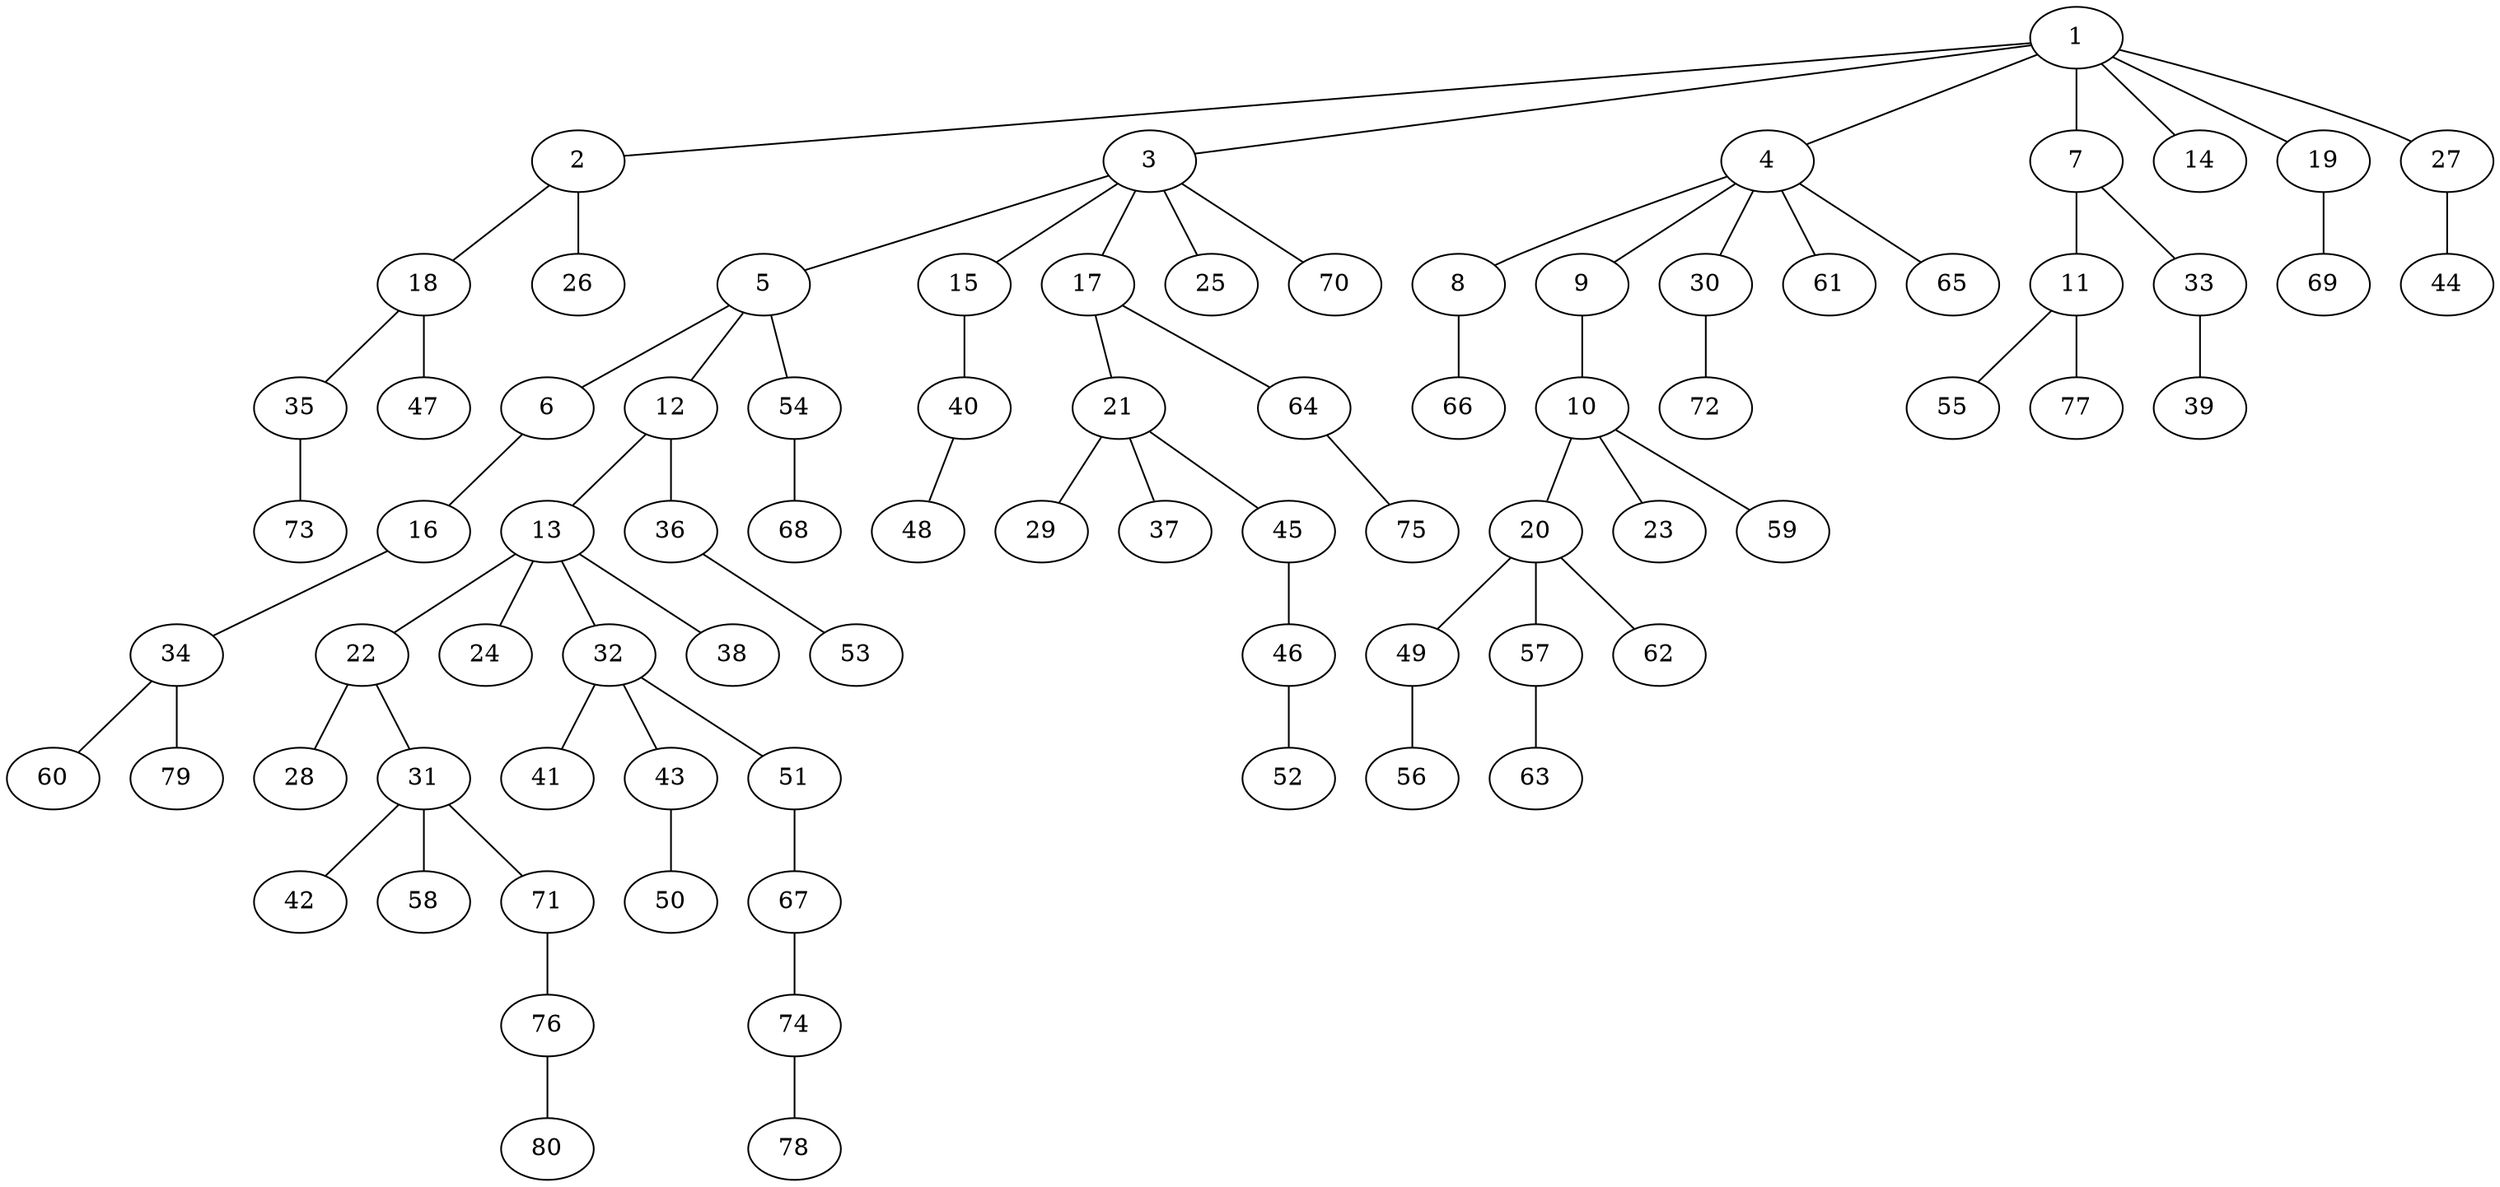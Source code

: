 graph graphname {1--2
1--3
1--4
1--7
1--14
1--19
1--27
2--18
2--26
3--5
3--15
3--17
3--25
3--70
4--8
4--9
4--30
4--61
4--65
5--6
5--12
5--54
6--16
7--11
7--33
8--66
9--10
10--20
10--23
10--59
11--55
11--77
12--13
12--36
13--22
13--24
13--32
13--38
15--40
16--34
17--21
17--64
18--35
18--47
19--69
20--49
20--57
20--62
21--29
21--37
21--45
22--28
22--31
27--44
30--72
31--42
31--58
31--71
32--41
32--43
32--51
33--39
34--60
34--79
35--73
36--53
40--48
43--50
45--46
46--52
49--56
51--67
54--68
57--63
64--75
67--74
71--76
74--78
76--80
}